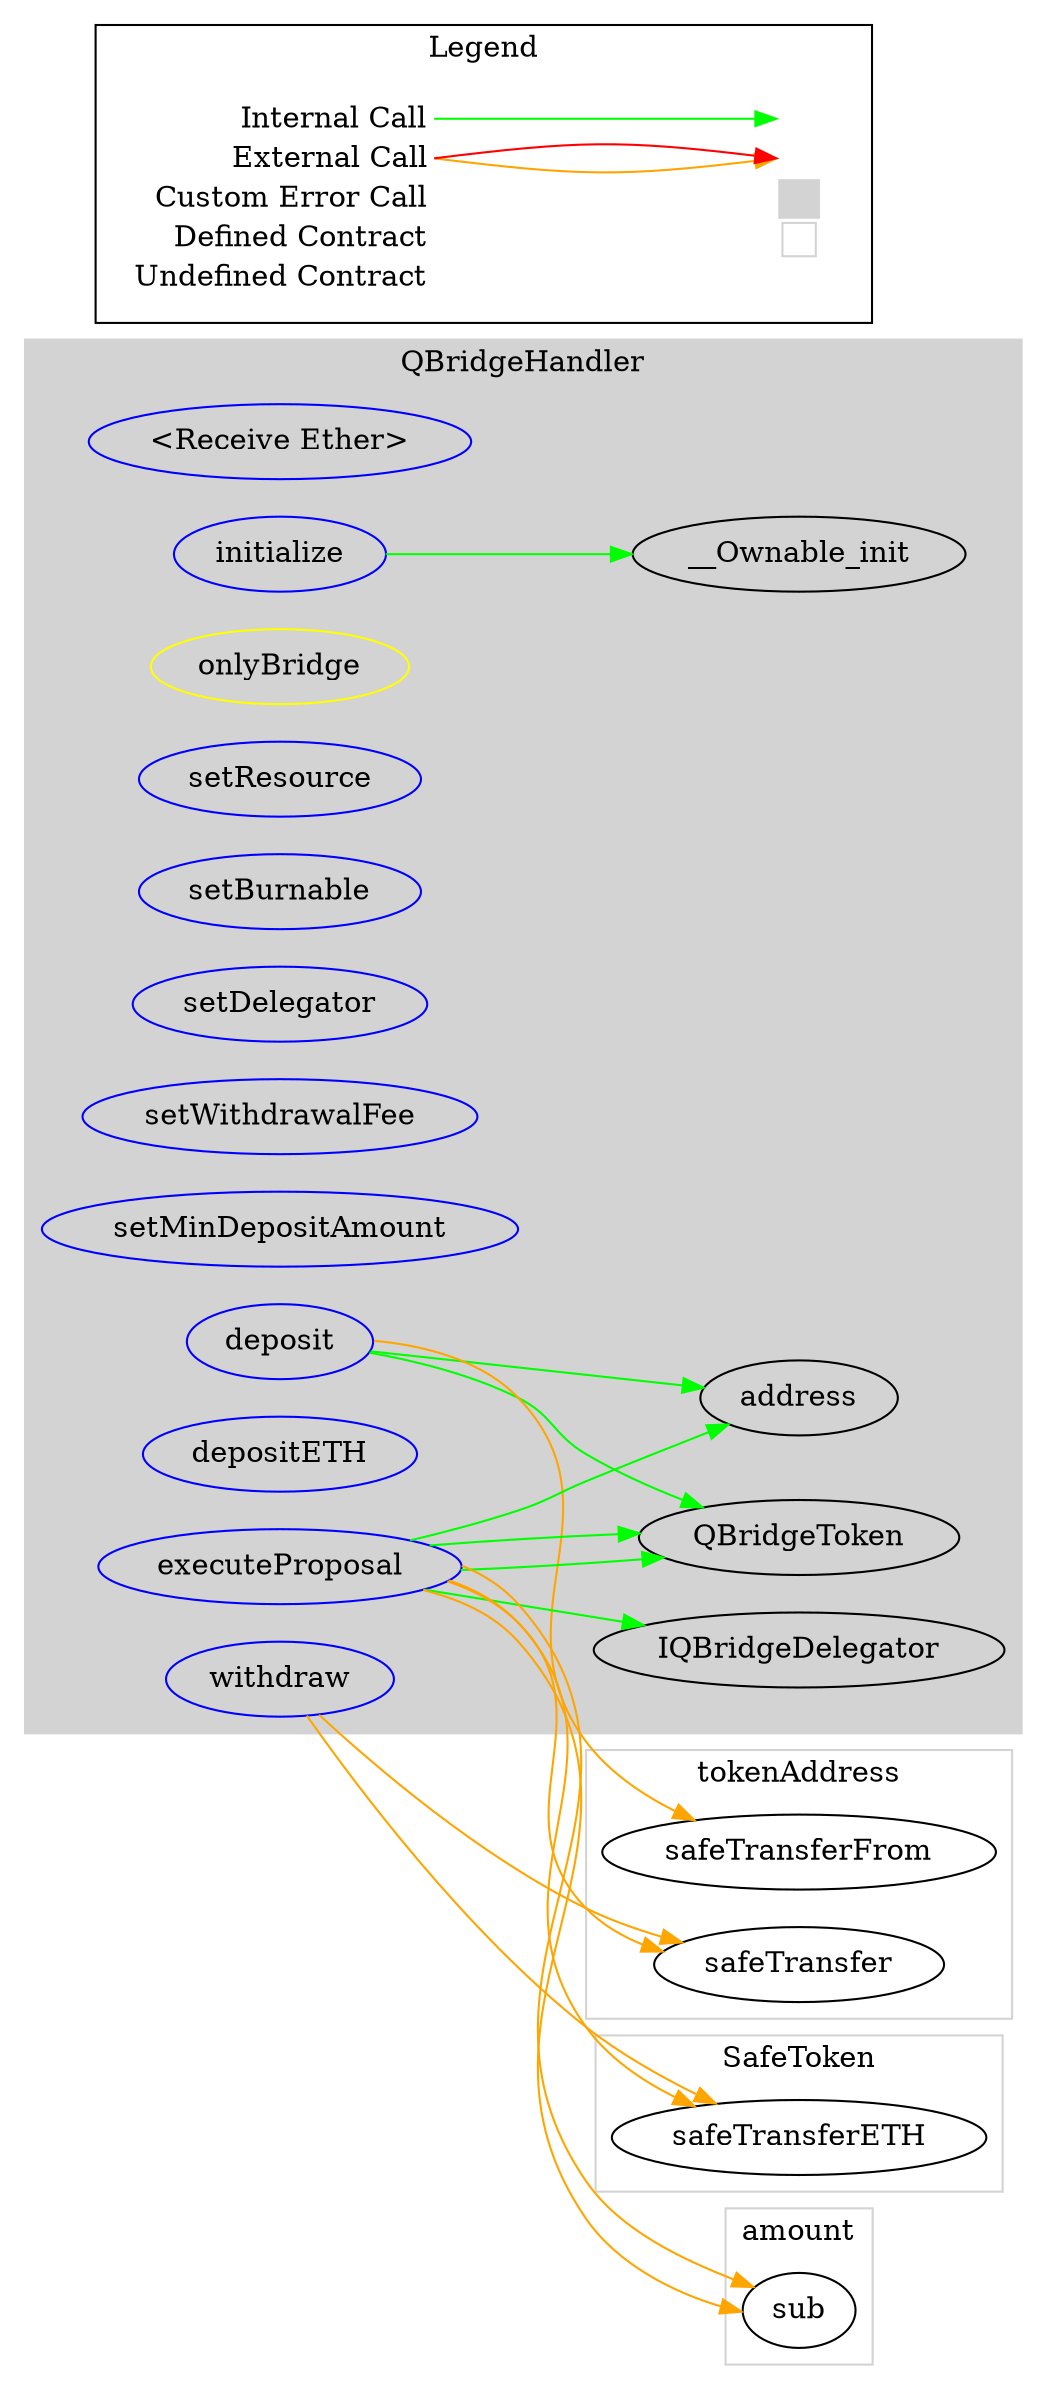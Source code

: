 digraph G {
  graph [ ratio = "auto", page = "100", compound =true ];
subgraph "clusterQBridgeHandler" {
  graph [ label = "QBridgeHandler", color = "lightgray", style = "filled", bgcolor = "lightgray" ];
  "QBridgeHandler.<Receive Ether>" [ label = "<Receive Ether>", color = "blue" ];
  "QBridgeHandler.initialize" [ label = "initialize", color = "blue" ];
  "QBridgeHandler.onlyBridge" [ label = "onlyBridge", color = "yellow" ];
  "QBridgeHandler.setResource" [ label = "setResource", color = "blue" ];
  "QBridgeHandler.setBurnable" [ label = "setBurnable", color = "blue" ];
  "QBridgeHandler.setDelegator" [ label = "setDelegator", color = "blue" ];
  "QBridgeHandler.setWithdrawalFee" [ label = "setWithdrawalFee", color = "blue" ];
  "QBridgeHandler.setMinDepositAmount" [ label = "setMinDepositAmount", color = "blue" ];
  "QBridgeHandler.deposit" [ label = "deposit", color = "blue" ];
  "QBridgeHandler.depositETH" [ label = "depositETH", color = "blue" ];
  "QBridgeHandler.executeProposal" [ label = "executeProposal", color = "blue" ];
  "QBridgeHandler.withdraw" [ label = "withdraw", color = "blue" ];
  "QBridgeHandler.__Ownable_init" [ label = "__Ownable_init" ];
  "QBridgeHandler.QBridgeToken" [ label = "QBridgeToken" ];
  "QBridgeHandler.address" [ label = "address" ];
  "QBridgeHandler.IQBridgeDelegator" [ label = "IQBridgeDelegator" ];
}

subgraph "clustertokenAddress" {
  graph [ label = "tokenAddress", color = "lightgray" ];
  "tokenAddress.safeTransferFrom" [ label = "safeTransferFrom" ];
  "tokenAddress.safeTransfer" [ label = "safeTransfer" ];
}

subgraph "clusterSafeToken" {
  graph [ label = "SafeToken", color = "lightgray" ];
  "SafeToken.safeTransferETH" [ label = "safeTransferETH" ];
}

subgraph "clusteramount" {
  graph [ label = "amount", color = "lightgray" ];
  "amount.sub" [ label = "sub" ];
}

  "QBridgeHandler.initialize";
  "QBridgeHandler.__Ownable_init";
  "QBridgeHandler.deposit";
  "QBridgeHandler.QBridgeToken";
  "tokenAddress.safeTransferFrom";
  "QBridgeHandler.address";
  "QBridgeHandler.executeProposal";
  "QBridgeHandler.IQBridgeDelegator";
  "SafeToken.safeTransferETH";
  "amount.sub";
  "tokenAddress.safeTransfer";
  "QBridgeHandler.withdraw";
  "QBridgeHandler.initialize" -> "QBridgeHandler.__Ownable_init" [ color = "green" ];
  "QBridgeHandler.deposit" -> "QBridgeHandler.QBridgeToken" [ color = "green" ];
  "QBridgeHandler.deposit" -> "tokenAddress.safeTransferFrom" [ color = "orange" ];
  "QBridgeHandler.deposit" -> "QBridgeHandler.address" [ color = "green" ];
  "QBridgeHandler.executeProposal" -> "QBridgeHandler.address" [ color = "green" ];
  "QBridgeHandler.executeProposal" -> "QBridgeHandler.QBridgeToken" [ color = "green" ];
  "QBridgeHandler.executeProposal" -> "QBridgeHandler.QBridgeToken" [ color = "green" ];
  "QBridgeHandler.executeProposal" -> "QBridgeHandler.IQBridgeDelegator" [ color = "green" ];
  "QBridgeHandler.executeProposal" -> "SafeToken.safeTransferETH" [ color = "orange" ];
  "QBridgeHandler.executeProposal" -> "amount.sub" [ color = "orange" ];
  "QBridgeHandler.executeProposal" -> "tokenAddress.safeTransfer" [ color = "orange" ];
  "QBridgeHandler.executeProposal" -> "amount.sub" [ color = "orange" ];
  "QBridgeHandler.withdraw" -> "SafeToken.safeTransferETH" [ color = "orange" ];
  "QBridgeHandler.withdraw" -> "tokenAddress.safeTransfer" [ color = "orange" ];


rankdir=LR
node [shape=plaintext]
subgraph cluster_01 { 
label = "Legend";
key [label=<<table border="0" cellpadding="2" cellspacing="0" cellborder="0">
  <tr><td align="right" port="i1">Internal Call</td></tr>
  <tr><td align="right" port="i2">External Call</td></tr>
  <tr><td align="right" port="i2">Custom Error Call</td></tr>
  <tr><td align="right" port="i3">Defined Contract</td></tr>
  <tr><td align="right" port="i4">Undefined Contract</td></tr>
  </table>>]
key2 [label=<<table border="0" cellpadding="2" cellspacing="0" cellborder="0">
  <tr><td port="i1">&nbsp;&nbsp;&nbsp;</td></tr>
  <tr><td port="i2">&nbsp;&nbsp;&nbsp;</td></tr>
  <tr><td port="i3" bgcolor="lightgray">&nbsp;&nbsp;&nbsp;</td></tr>
  <tr><td port="i4">
    <table border="1" cellborder="0" cellspacing="0" cellpadding="7" color="lightgray">
      <tr>
       <td></td>
      </tr>
     </table>
  </td></tr>
  </table>>]
key:i1:e -> key2:i1:w [color="green"]
key:i2:e -> key2:i2:w [color="orange"]
key:i2:e -> key2:i2:w [color="red"]
}
}

